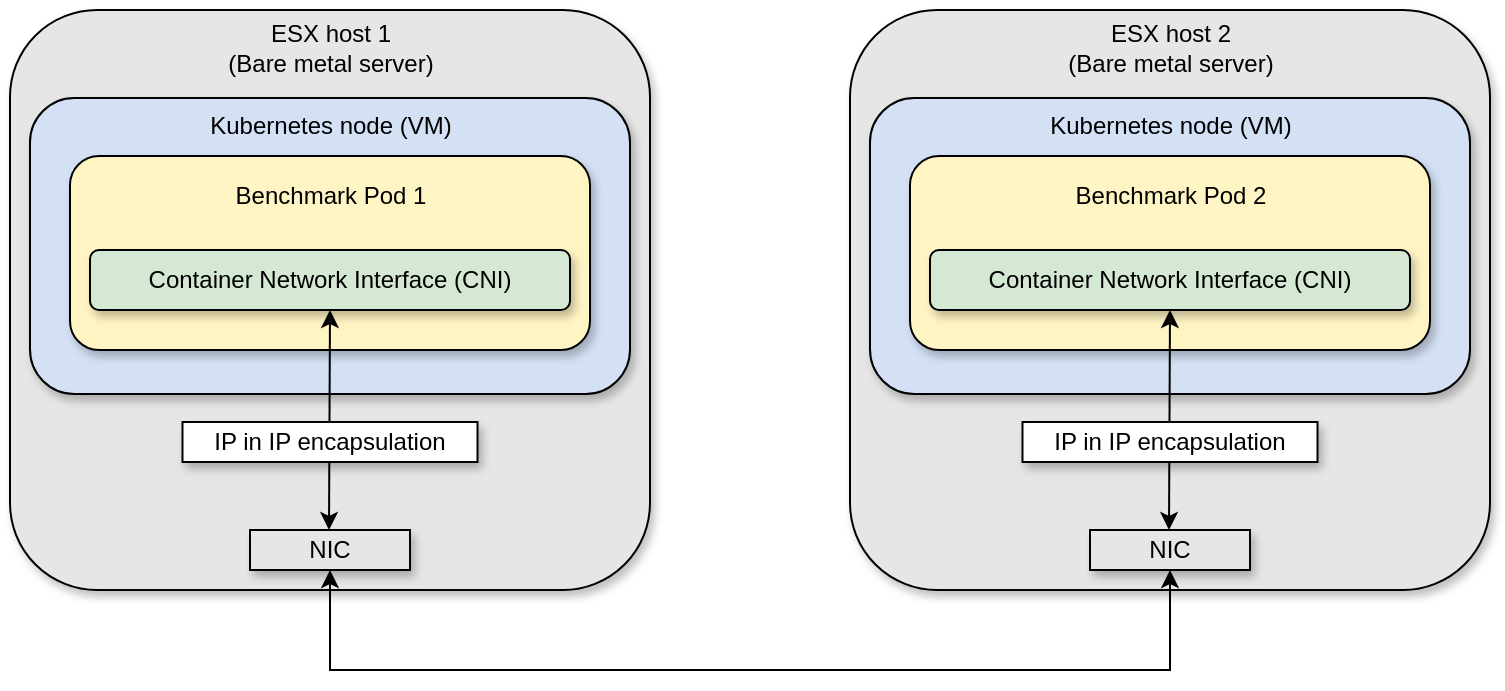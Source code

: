 <mxfile version="15.4.3" type="github">
  <diagram id="e9Jz0P7zMv7udkDMBi1K" name="Page-1">
    <mxGraphModel dx="782" dy="436" grid="1" gridSize="10" guides="1" tooltips="1" connect="1" arrows="1" fold="1" page="1" pageScale="1" pageWidth="850" pageHeight="1100" math="0" shadow="0">
      <root>
        <mxCell id="0" />
        <mxCell id="1" parent="0" />
        <mxCell id="xHMNMmve11BIKyiXveKM-1" value="" style="rounded=1;whiteSpace=wrap;html=1;fillColor=#E6E6E6;shadow=1;" vertex="1" parent="1">
          <mxGeometry x="40" y="70" width="320" height="290" as="geometry" />
        </mxCell>
        <mxCell id="xHMNMmve11BIKyiXveKM-2" value="" style="rounded=1;whiteSpace=wrap;html=1;fillColor=#D4E1F5;shadow=1;" vertex="1" parent="1">
          <mxGeometry x="50" y="114" width="300" height="148" as="geometry" />
        </mxCell>
        <mxCell id="xHMNMmve11BIKyiXveKM-3" value="ESX host 1&lt;br&gt;(Bare metal server)" style="text;html=1;strokeColor=none;fillColor=none;align=center;verticalAlign=middle;whiteSpace=wrap;rounded=0;" vertex="1" parent="1">
          <mxGeometry x="147.5" y="74" width="105" height="30" as="geometry" />
        </mxCell>
        <mxCell id="xHMNMmve11BIKyiXveKM-4" value="Kubernetes node (VM)" style="text;html=1;strokeColor=none;fillColor=none;align=center;verticalAlign=middle;whiteSpace=wrap;rounded=0;" vertex="1" parent="1">
          <mxGeometry x="138.75" y="113" width="122.5" height="30" as="geometry" />
        </mxCell>
        <mxCell id="xHMNMmve11BIKyiXveKM-5" value="" style="rounded=1;whiteSpace=wrap;html=1;fillColor=#FFF4C3;shadow=1;" vertex="1" parent="1">
          <mxGeometry x="70" y="143" width="260" height="97" as="geometry" />
        </mxCell>
        <mxCell id="xHMNMmve11BIKyiXveKM-6" value="Benchmark Pod 1" style="text;html=1;strokeColor=none;fillColor=none;align=center;verticalAlign=middle;whiteSpace=wrap;rounded=0;" vertex="1" parent="1">
          <mxGeometry x="138.75" y="148" width="122.5" height="30" as="geometry" />
        </mxCell>
        <mxCell id="xHMNMmve11BIKyiXveKM-7" value="Container Network Interface (CNI)" style="rounded=1;whiteSpace=wrap;html=1;fillColor=#D5E8D4;shadow=1;" vertex="1" parent="1">
          <mxGeometry x="80" y="190" width="240" height="30" as="geometry" />
        </mxCell>
        <mxCell id="xHMNMmve11BIKyiXveKM-9" value="NIC" style="rounded=0;whiteSpace=wrap;html=1;fillColor=#E6E6E6;shadow=1;" vertex="1" parent="1">
          <mxGeometry x="160" y="330" width="80" height="20" as="geometry" />
        </mxCell>
        <mxCell id="xHMNMmve11BIKyiXveKM-10" value="" style="endArrow=classic;startArrow=classic;html=1;rounded=0;edgeStyle=orthogonalEdgeStyle;entryX=0.5;entryY=1;entryDx=0;entryDy=0;" edge="1" parent="1" target="xHMNMmve11BIKyiXveKM-7">
          <mxGeometry width="50" height="50" relative="1" as="geometry">
            <mxPoint x="199.5" y="330" as="sourcePoint" />
            <mxPoint x="199.5" y="280" as="targetPoint" />
          </mxGeometry>
        </mxCell>
        <mxCell id="xHMNMmve11BIKyiXveKM-8" value="IP in IP encapsulation" style="rounded=0;whiteSpace=wrap;html=1;fillColor=#FFFFFF;shadow=1;" vertex="1" parent="1">
          <mxGeometry x="126.25" y="276" width="147.5" height="20" as="geometry" />
        </mxCell>
        <mxCell id="xHMNMmve11BIKyiXveKM-11" value="" style="rounded=1;whiteSpace=wrap;html=1;fillColor=#E6E6E6;shadow=1;" vertex="1" parent="1">
          <mxGeometry x="460" y="70" width="320" height="290" as="geometry" />
        </mxCell>
        <mxCell id="xHMNMmve11BIKyiXveKM-12" value="" style="rounded=1;whiteSpace=wrap;html=1;fillColor=#D4E1F5;shadow=1;" vertex="1" parent="1">
          <mxGeometry x="470" y="114" width="300" height="148" as="geometry" />
        </mxCell>
        <mxCell id="xHMNMmve11BIKyiXveKM-13" value="ESX host 2&lt;br&gt;(Bare metal server)" style="text;html=1;strokeColor=none;fillColor=none;align=center;verticalAlign=middle;whiteSpace=wrap;rounded=0;" vertex="1" parent="1">
          <mxGeometry x="567.5" y="74" width="105" height="30" as="geometry" />
        </mxCell>
        <mxCell id="xHMNMmve11BIKyiXveKM-14" value="Kubernetes node (VM)" style="text;html=1;strokeColor=none;fillColor=none;align=center;verticalAlign=middle;whiteSpace=wrap;rounded=0;" vertex="1" parent="1">
          <mxGeometry x="558.75" y="113" width="122.5" height="30" as="geometry" />
        </mxCell>
        <mxCell id="xHMNMmve11BIKyiXveKM-15" value="" style="rounded=1;whiteSpace=wrap;html=1;fillColor=#FFF4C3;shadow=1;" vertex="1" parent="1">
          <mxGeometry x="490" y="143" width="260" height="97" as="geometry" />
        </mxCell>
        <mxCell id="xHMNMmve11BIKyiXveKM-16" value="Benchmark Pod 2" style="text;html=1;strokeColor=none;fillColor=none;align=center;verticalAlign=middle;whiteSpace=wrap;rounded=0;" vertex="1" parent="1">
          <mxGeometry x="558.75" y="148" width="122.5" height="30" as="geometry" />
        </mxCell>
        <mxCell id="xHMNMmve11BIKyiXveKM-17" value="Container Network Interface (CNI)" style="rounded=1;whiteSpace=wrap;html=1;fillColor=#D5E8D4;shadow=1;" vertex="1" parent="1">
          <mxGeometry x="500" y="190" width="240" height="30" as="geometry" />
        </mxCell>
        <mxCell id="xHMNMmve11BIKyiXveKM-18" value="NIC" style="rounded=0;whiteSpace=wrap;html=1;fillColor=#E6E6E6;shadow=1;" vertex="1" parent="1">
          <mxGeometry x="580" y="330" width="80" height="20" as="geometry" />
        </mxCell>
        <mxCell id="xHMNMmve11BIKyiXveKM-19" value="" style="endArrow=classic;startArrow=classic;html=1;rounded=0;edgeStyle=orthogonalEdgeStyle;entryX=0.5;entryY=1;entryDx=0;entryDy=0;" edge="1" parent="1" target="xHMNMmve11BIKyiXveKM-17">
          <mxGeometry width="50" height="50" relative="1" as="geometry">
            <mxPoint x="619.5" y="330" as="sourcePoint" />
            <mxPoint x="619.5" y="280" as="targetPoint" />
          </mxGeometry>
        </mxCell>
        <mxCell id="xHMNMmve11BIKyiXveKM-20" value="IP in IP encapsulation" style="rounded=0;whiteSpace=wrap;html=1;fillColor=#FFFFFF;shadow=1;" vertex="1" parent="1">
          <mxGeometry x="546.25" y="276" width="147.5" height="20" as="geometry" />
        </mxCell>
        <mxCell id="xHMNMmve11BIKyiXveKM-21" value="" style="endArrow=classic;startArrow=classic;html=1;rounded=0;edgeStyle=orthogonalEdgeStyle;exitX=0.5;exitY=1;exitDx=0;exitDy=0;" edge="1" parent="1" source="xHMNMmve11BIKyiXveKM-9">
          <mxGeometry width="50" height="50" relative="1" as="geometry">
            <mxPoint x="570" y="400" as="sourcePoint" />
            <mxPoint x="620" y="350" as="targetPoint" />
            <Array as="points">
              <mxPoint x="200" y="400" />
              <mxPoint x="620" y="400" />
            </Array>
          </mxGeometry>
        </mxCell>
      </root>
    </mxGraphModel>
  </diagram>
</mxfile>
